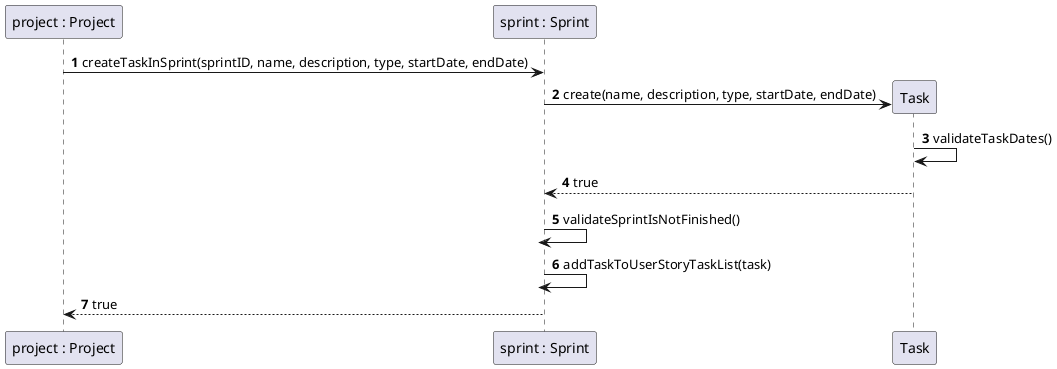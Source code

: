 @startuml
'https://plantuml.com/sequence-diagram

autonumber
Participant "project : Project" as Project
Participant "sprint : Sprint" as Sprint

Project -> Sprint : createTaskInSprint(sprintID, name, description, type, startDate, endDate)

Sprint -> Task**: create(name, description, type, startDate, endDate)
Task -> Task : validateTaskDates()
Task --> Sprint : true
deactivate Task
Sprint -> Sprint : validateSprintIsNotFinished()
deactivate Sprint

Sprint -> Sprint : addTaskToUserStoryTaskList(task)
deactivate Sprint

Sprint --> Project : true
@enduml